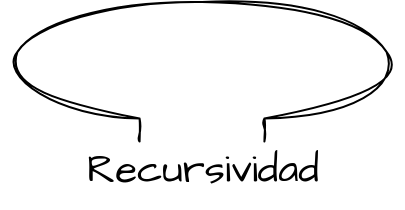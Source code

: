 <mxfile version="23.1.3" type="github">
  <diagram name="Page-1" id="winqlkn_U89adft8VP9H">
    <mxGraphModel dx="896" dy="536" grid="1" gridSize="10" guides="1" tooltips="1" connect="1" arrows="1" fold="1" page="1" pageScale="1" pageWidth="8000" pageHeight="8000" math="0" shadow="0">
      <root>
        <mxCell id="0" />
        <mxCell id="1" parent="0" />
        <mxCell id="7jg8bUdcHDsgYx_aLxOw-1" value="Recursividad" style="text;html=1;align=center;verticalAlign=middle;resizable=0;points=[];autosize=1;strokeColor=none;fillColor=none;fontFamily=Architects Daughter;fontSource=https%3A%2F%2Ffonts.googleapis.com%2Fcss%3Ffamily%3DArchitects%2BDaughter;fontSize=20;" parent="1" vertex="1">
          <mxGeometry x="400" y="323" width="140" height="40" as="geometry" />
        </mxCell>
        <mxCell id="SJfmE3kR-zCpuMvwhlsn-1" value="" style="verticalLabelPosition=bottom;shadow=0;dashed=0;align=center;html=1;verticalAlign=top;shape=mxgraph.electrical.radio.loop_antenna;sketch=1;hachureGap=4;jiggle=2;curveFitting=1;" vertex="1" parent="1">
          <mxGeometry x="370" y="260" width="200" height="69.78" as="geometry" />
        </mxCell>
      </root>
    </mxGraphModel>
  </diagram>
</mxfile>
